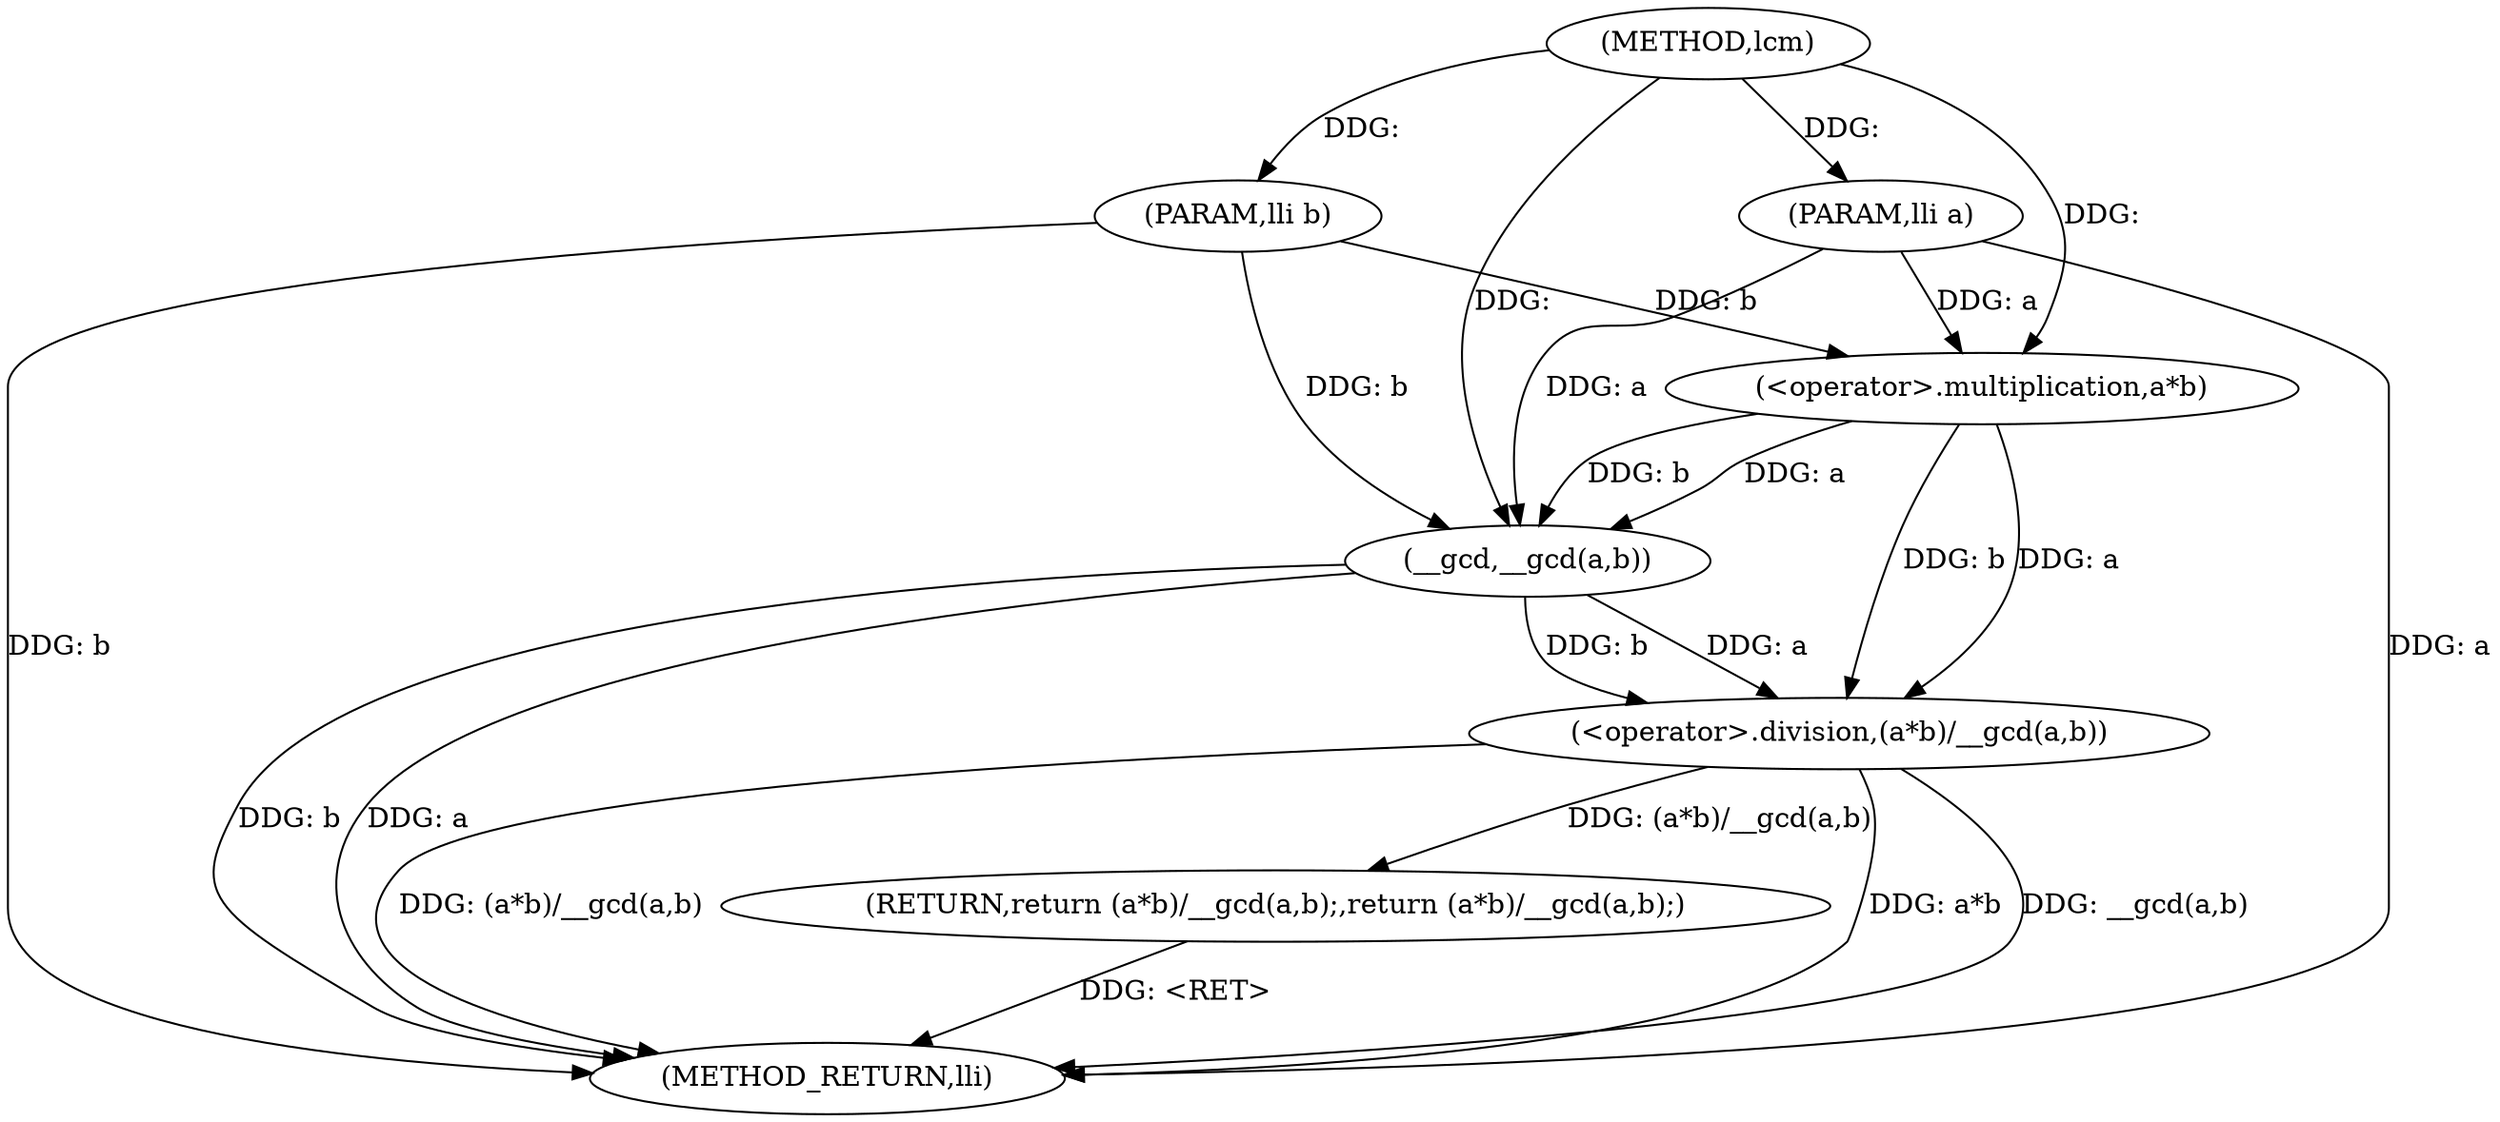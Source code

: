 digraph "lcm" {  
"1000323" [label = "(METHOD,lcm)" ]
"1000335" [label = "(METHOD_RETURN,lli)" ]
"1000324" [label = "(PARAM,lli a)" ]
"1000325" [label = "(PARAM,lli b)" ]
"1000327" [label = "(RETURN,return (a*b)/__gcd(a,b);,return (a*b)/__gcd(a,b);)" ]
"1000328" [label = "(<operator>.division,(a*b)/__gcd(a,b))" ]
"1000329" [label = "(<operator>.multiplication,a*b)" ]
"1000332" [label = "(__gcd,__gcd(a,b))" ]
  "1000327" -> "1000335"  [ label = "DDG: <RET>"] 
  "1000324" -> "1000335"  [ label = "DDG: a"] 
  "1000325" -> "1000335"  [ label = "DDG: b"] 
  "1000328" -> "1000335"  [ label = "DDG: a*b"] 
  "1000332" -> "1000335"  [ label = "DDG: a"] 
  "1000332" -> "1000335"  [ label = "DDG: b"] 
  "1000328" -> "1000335"  [ label = "DDG: __gcd(a,b)"] 
  "1000328" -> "1000335"  [ label = "DDG: (a*b)/__gcd(a,b)"] 
  "1000323" -> "1000324"  [ label = "DDG: "] 
  "1000323" -> "1000325"  [ label = "DDG: "] 
  "1000328" -> "1000327"  [ label = "DDG: (a*b)/__gcd(a,b)"] 
  "1000329" -> "1000328"  [ label = "DDG: b"] 
  "1000329" -> "1000328"  [ label = "DDG: a"] 
  "1000332" -> "1000328"  [ label = "DDG: a"] 
  "1000332" -> "1000328"  [ label = "DDG: b"] 
  "1000324" -> "1000329"  [ label = "DDG: a"] 
  "1000323" -> "1000329"  [ label = "DDG: "] 
  "1000325" -> "1000329"  [ label = "DDG: b"] 
  "1000329" -> "1000332"  [ label = "DDG: a"] 
  "1000324" -> "1000332"  [ label = "DDG: a"] 
  "1000323" -> "1000332"  [ label = "DDG: "] 
  "1000329" -> "1000332"  [ label = "DDG: b"] 
  "1000325" -> "1000332"  [ label = "DDG: b"] 
}
